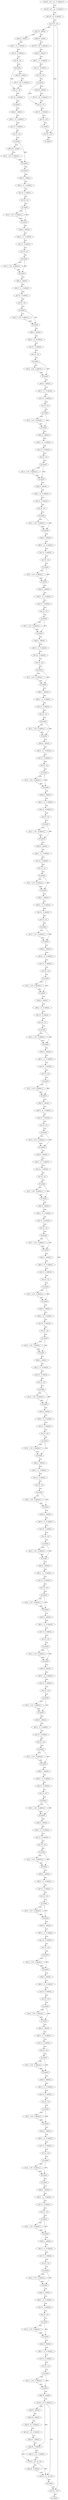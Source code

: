 digraph "func" {
"4216952" [label = "stp x20 , x19 , [ sp , #- address ]!" ]
"4216956" [label = "stp x29 , x30 , [ sp , # address ]" ]
"4216960" [label = "add x29 , sp , # address" ]
"4216964" [label = "mov w19 , w0" ]
"4216968" [label = "cbnz w0 , address" ]
"4218316" [label = "adrp x8 , symbol" ]
"4216972" [label = "adrp x1 , address" ]
"4218320" [label = "ldr x20 , [ x8 , # address ]" ]
"4218324" [label = "adrp x1 , address" ]
"4218328" [label = "add x1 , x1 , # address" ]
"4218332" [label = "mov w2 , # address" ]
"4218336" [label = "mov x0 , xzr" ]
"4218340" [label = "bl symbol" ]
"4218344" [label = "adrp x8 , address" ]
"4218348" [label = "ldr x3 , [ x8 , # address ]" ]
"4218352" [label = "mov x2 , x0" ]
"4218356" [label = "mov w1 , # address" ]
"4218360" [label = "mov x0 , x20" ]
"4218364" [label = "bl symbol" ]
"4218368" [label = "mov w0 , w19" ]
"4218372" [label = "bl symbol" ]
"4216976" [label = "add x1 , x1 , # address" ]
"4216980" [label = "mov w2 , # address" ]
"4216984" [label = "mov x0 , xzr" ]
"4216988" [label = "bl symbol" ]
"4216992" [label = "adrp x8 , address" ]
"4216996" [label = "ldr x2 , [ x8 , # address ]" ]
"4217000" [label = "mov x1 , x0" ]
"4217004" [label = "mov w0 , # address" ]
"4217008" [label = "bl symbol" ]
"4217012" [label = "adrp x1 , address" ]
"4217016" [label = "add x1 , x1 , # address" ]
"4217020" [label = "mov w2 , # address" ]
"4217024" [label = "mov x0 , xzr" ]
"4217028" [label = "bl symbol" ]
"4217032" [label = "adrp x20 , symbol" ]
"4217036" [label = "ldr x1 , [ x20 , # address ]" ]
"4217040" [label = "bl symbol" ]
"4217044" [label = "bl symbol" ]
"4217048" [label = "adrp x1 , address" ]
"4217052" [label = "add x1 , x1 , # address" ]
"4217056" [label = "mov w2 , # address" ]
"4217060" [label = "mov x0 , xzr" ]
"4217064" [label = "bl symbol" ]
"4217068" [label = "ldr x1 , [ x20 , # address ]" ]
"4217072" [label = "bl symbol" ]
"4217076" [label = "adrp x1 , address" ]
"4217080" [label = "add x1 , x1 , # address" ]
"4217084" [label = "mov w2 , # address" ]
"4217088" [label = "mov x0 , xzr" ]
"4217092" [label = "bl symbol" ]
"4217096" [label = "ldr x1 , [ x20 , # address ]" ]
"4217100" [label = "bl symbol" ]
"4217104" [label = "adrp x1 , address" ]
"4217108" [label = "add x1 , x1 , # address" ]
"4217112" [label = "mov w2 , # address" ]
"4217116" [label = "mov x0 , xzr" ]
"4217120" [label = "bl symbol" ]
"4217124" [label = "ldr x1 , [ x20 , # address ]" ]
"4217128" [label = "bl symbol" ]
"4217132" [label = "adrp x1 , address" ]
"4217136" [label = "add x1 , x1 , # address" ]
"4217140" [label = "mov w2 , # address" ]
"4217144" [label = "mov x0 , xzr" ]
"4217148" [label = "bl symbol" ]
"4217152" [label = "ldr x1 , [ x20 , # address ]" ]
"4217156" [label = "bl symbol" ]
"4217160" [label = "adrp x1 , address" ]
"4217164" [label = "add x1 , x1 , # address" ]
"4217168" [label = "mov w2 , # address" ]
"4217172" [label = "mov x0 , xzr" ]
"4217176" [label = "bl symbol" ]
"4217180" [label = "ldr x1 , [ x20 , # address ]" ]
"4217184" [label = "bl symbol" ]
"4217188" [label = "adrp x1 , address" ]
"4217192" [label = "add x1 , x1 , # address" ]
"4217196" [label = "mov w2 , # address" ]
"4217200" [label = "mov x0 , xzr" ]
"4217204" [label = "bl symbol" ]
"4217208" [label = "ldr x1 , [ x20 , # address ]" ]
"4217212" [label = "bl symbol" ]
"4217216" [label = "adrp x1 , address" ]
"4217220" [label = "add x1 , x1 , # address" ]
"4217224" [label = "mov w2 , # address" ]
"4217228" [label = "mov x0 , xzr" ]
"4217232" [label = "bl symbol" ]
"4217236" [label = "ldr x1 , [ x20 , # address ]" ]
"4217240" [label = "bl symbol" ]
"4217244" [label = "adrp x1 , address" ]
"4217248" [label = "add x1 , x1 , # address" ]
"4217252" [label = "mov w2 , # address" ]
"4217256" [label = "mov x0 , xzr" ]
"4217260" [label = "bl symbol" ]
"4217264" [label = "ldr x1 , [ x20 , # address ]" ]
"4217268" [label = "bl symbol" ]
"4217272" [label = "adrp x1 , address" ]
"4217276" [label = "add x1 , x1 , # address" ]
"4217280" [label = "mov w2 , # address" ]
"4217284" [label = "mov x0 , xzr" ]
"4217288" [label = "bl symbol" ]
"4217292" [label = "ldr x1 , [ x20 , # address ]" ]
"4217296" [label = "bl symbol" ]
"4217300" [label = "adrp x1 , address" ]
"4217304" [label = "add x1 , x1 , # address" ]
"4217308" [label = "mov w2 , # address" ]
"4217312" [label = "mov x0 , xzr" ]
"4217316" [label = "bl symbol" ]
"4217320" [label = "ldr x1 , [ x20 , # address ]" ]
"4217324" [label = "bl symbol" ]
"4217328" [label = "adrp x1 , address" ]
"4217332" [label = "add x1 , x1 , # address" ]
"4217336" [label = "mov w2 , # address" ]
"4217340" [label = "mov x0 , xzr" ]
"4217344" [label = "bl symbol" ]
"4217348" [label = "ldr x1 , [ x20 , # address ]" ]
"4217352" [label = "bl symbol" ]
"4217356" [label = "adrp x1 , address" ]
"4217360" [label = "add x1 , x1 , # address" ]
"4217364" [label = "mov w2 , # address" ]
"4217368" [label = "mov x0 , xzr" ]
"4217372" [label = "bl symbol" ]
"4217376" [label = "ldr x1 , [ x20 , # address ]" ]
"4217380" [label = "bl symbol" ]
"4217384" [label = "adrp x1 , address" ]
"4217388" [label = "add x1 , x1 , # address" ]
"4217392" [label = "mov w2 , # address" ]
"4217396" [label = "mov x0 , xzr" ]
"4217400" [label = "bl symbol" ]
"4217404" [label = "ldr x1 , [ x20 , # address ]" ]
"4217408" [label = "bl symbol" ]
"4217412" [label = "adrp x1 , address" ]
"4217416" [label = "add x1 , x1 , # address" ]
"4217420" [label = "mov w2 , # address" ]
"4217424" [label = "mov x0 , xzr" ]
"4217428" [label = "bl symbol" ]
"4217432" [label = "ldr x1 , [ x20 , # address ]" ]
"4217436" [label = "bl symbol" ]
"4217440" [label = "adrp x1 , address" ]
"4217444" [label = "add x1 , x1 , # address" ]
"4217448" [label = "mov w2 , # address" ]
"4217452" [label = "mov x0 , xzr" ]
"4217456" [label = "bl symbol" ]
"4217460" [label = "ldr x1 , [ x20 , # address ]" ]
"4217464" [label = "bl symbol" ]
"4217468" [label = "adrp x1 , address" ]
"4217472" [label = "add x1 , x1 , # address" ]
"4217476" [label = "mov w2 , # address" ]
"4217480" [label = "mov x0 , xzr" ]
"4217484" [label = "bl symbol" ]
"4217488" [label = "ldr x1 , [ x20 , # address ]" ]
"4217492" [label = "bl symbol" ]
"4217496" [label = "adrp x1 , address" ]
"4217500" [label = "add x1 , x1 , # address" ]
"4217504" [label = "mov w2 , # address" ]
"4217508" [label = "mov x0 , xzr" ]
"4217512" [label = "bl symbol" ]
"4217516" [label = "ldr x1 , [ x20 , # address ]" ]
"4217520" [label = "bl symbol" ]
"4217524" [label = "adrp x1 , address" ]
"4217528" [label = "add x1 , x1 , # address" ]
"4217532" [label = "mov w2 , # address" ]
"4217536" [label = "mov x0 , xzr" ]
"4217540" [label = "bl symbol" ]
"4217544" [label = "ldr x1 , [ x20 , # address ]" ]
"4217548" [label = "bl symbol" ]
"4217552" [label = "adrp x1 , address" ]
"4217556" [label = "add x1 , x1 , # address" ]
"4217560" [label = "mov w2 , # address" ]
"4217564" [label = "mov x0 , xzr" ]
"4217568" [label = "bl symbol" ]
"4217572" [label = "ldr x1 , [ x20 , # address ]" ]
"4217576" [label = "bl symbol" ]
"4217580" [label = "adrp x1 , address" ]
"4217584" [label = "add x1 , x1 , # address" ]
"4217588" [label = "mov w2 , # address" ]
"4217592" [label = "mov x0 , xzr" ]
"4217596" [label = "bl symbol" ]
"4217600" [label = "ldr x1 , [ x20 , # address ]" ]
"4217604" [label = "bl symbol" ]
"4217608" [label = "adrp x1 , address" ]
"4217612" [label = "add x1 , x1 , # address" ]
"4217616" [label = "mov w2 , # address" ]
"4217620" [label = "mov x0 , xzr" ]
"4217624" [label = "bl symbol" ]
"4217628" [label = "ldr x1 , [ x20 , # address ]" ]
"4217632" [label = "bl symbol" ]
"4217636" [label = "adrp x1 , address" ]
"4217640" [label = "add x1 , x1 , # address" ]
"4217644" [label = "mov w2 , # address" ]
"4217648" [label = "mov x0 , xzr" ]
"4217652" [label = "bl symbol" ]
"4217656" [label = "ldr x1 , [ x20 , # address ]" ]
"4217660" [label = "bl symbol" ]
"4217664" [label = "adrp x1 , address" ]
"4217668" [label = "add x1 , x1 , # address" ]
"4217672" [label = "mov w2 , # address" ]
"4217676" [label = "mov x0 , xzr" ]
"4217680" [label = "bl symbol" ]
"4217684" [label = "ldr x1 , [ x20 , # address ]" ]
"4217688" [label = "bl symbol" ]
"4217692" [label = "adrp x1 , address" ]
"4217696" [label = "add x1 , x1 , # address" ]
"4217700" [label = "mov w2 , # address" ]
"4217704" [label = "mov x0 , xzr" ]
"4217708" [label = "bl symbol" ]
"4217712" [label = "ldr x1 , [ x20 , # address ]" ]
"4217716" [label = "bl symbol" ]
"4217720" [label = "adrp x1 , address" ]
"4217724" [label = "add x1 , x1 , # address" ]
"4217728" [label = "mov w2 , # address" ]
"4217732" [label = "mov x0 , xzr" ]
"4217736" [label = "bl symbol" ]
"4217740" [label = "ldr x1 , [ x20 , # address ]" ]
"4217744" [label = "bl symbol" ]
"4217748" [label = "adrp x1 , address" ]
"4217752" [label = "add x1 , x1 , # address" ]
"4217756" [label = "mov w2 , # address" ]
"4217760" [label = "mov x0 , xzr" ]
"4217764" [label = "bl symbol" ]
"4217768" [label = "ldr x1 , [ x20 , # address ]" ]
"4217772" [label = "bl symbol" ]
"4217776" [label = "adrp x1 , address" ]
"4217780" [label = "add x1 , x1 , # address" ]
"4217784" [label = "mov w2 , # address" ]
"4217788" [label = "mov x0 , xzr" ]
"4217792" [label = "bl symbol" ]
"4217796" [label = "ldr x1 , [ x20 , # address ]" ]
"4217800" [label = "bl symbol" ]
"4217804" [label = "adrp x1 , address" ]
"4217808" [label = "add x1 , x1 , # address" ]
"4217812" [label = "mov w2 , # address" ]
"4217816" [label = "mov x0 , xzr" ]
"4217820" [label = "bl symbol" ]
"4217824" [label = "ldr x1 , [ x20 , # address ]" ]
"4217828" [label = "bl symbol" ]
"4217832" [label = "adrp x1 , address" ]
"4217836" [label = "add x1 , x1 , # address" ]
"4217840" [label = "mov w2 , # address" ]
"4217844" [label = "mov x0 , xzr" ]
"4217848" [label = "bl symbol" ]
"4217852" [label = "ldr x1 , [ x20 , # address ]" ]
"4217856" [label = "bl symbol" ]
"4217860" [label = "adrp x1 , address" ]
"4217864" [label = "add x1 , x1 , # address" ]
"4217868" [label = "mov w2 , # address" ]
"4217872" [label = "mov x0 , xzr" ]
"4217876" [label = "bl symbol" ]
"4217880" [label = "ldr x1 , [ x20 , # address ]" ]
"4217884" [label = "bl symbol" ]
"4217888" [label = "adrp x1 , address" ]
"4217892" [label = "add x1 , x1 , # address" ]
"4217896" [label = "mov w2 , # address" ]
"4217900" [label = "mov x0 , xzr" ]
"4217904" [label = "bl symbol" ]
"4217908" [label = "ldr x1 , [ x20 , # address ]" ]
"4217912" [label = "bl symbol" ]
"4217916" [label = "adrp x1 , address" ]
"4217920" [label = "add x1 , x1 , # address" ]
"4217924" [label = "mov w2 , # address" ]
"4217928" [label = "mov x0 , xzr" ]
"4217932" [label = "bl symbol" ]
"4217936" [label = "ldr x1 , [ x20 , # address ]" ]
"4217940" [label = "bl symbol" ]
"4217944" [label = "adrp x1 , address" ]
"4217948" [label = "add x1 , x1 , # address" ]
"4217952" [label = "mov w2 , # address" ]
"4217956" [label = "mov x0 , xzr" ]
"4217960" [label = "bl symbol" ]
"4217964" [label = "ldr x1 , [ x20 , # address ]" ]
"4217968" [label = "bl symbol" ]
"4217972" [label = "adrp x1 , address" ]
"4217976" [label = "add x1 , x1 , # address" ]
"4217980" [label = "mov w2 , # address" ]
"4217984" [label = "mov x0 , xzr" ]
"4217988" [label = "bl symbol" ]
"4217992" [label = "ldr x1 , [ x20 , # address ]" ]
"4217996" [label = "bl symbol" ]
"4218000" [label = "adrp x1 , address" ]
"4218004" [label = "add x1 , x1 , # address" ]
"4218008" [label = "mov w2 , # address" ]
"4218012" [label = "mov x0 , xzr" ]
"4218016" [label = "bl symbol" ]
"4218020" [label = "ldr x1 , [ x20 , # address ]" ]
"4218024" [label = "bl symbol" ]
"4218028" [label = "adrp x1 , address" ]
"4218032" [label = "add x1 , x1 , # address" ]
"4218036" [label = "mov w2 , # address" ]
"4218040" [label = "mov x0 , xzr" ]
"4218044" [label = "bl symbol" ]
"4218048" [label = "ldr x1 , [ x20 , # address ]" ]
"4218052" [label = "bl symbol" ]
"4218056" [label = "adrp x1 , address" ]
"4218060" [label = "add x1 , x1 , # address" ]
"4218064" [label = "mov w2 , # address" ]
"4218068" [label = "mov x0 , xzr" ]
"4218072" [label = "bl symbol" ]
"4218076" [label = "ldr x1 , [ x20 , # address ]" ]
"4218080" [label = "bl symbol" ]
"4218084" [label = "adrp x1 , address" ]
"4218088" [label = "add x1 , x1 , # address" ]
"4218092" [label = "mov w2 , # address" ]
"4218096" [label = "mov x0 , xzr" ]
"4218100" [label = "bl symbol" ]
"4218104" [label = "ldr x1 , [ x20 , # address ]" ]
"4218108" [label = "bl symbol" ]
"4218112" [label = "adrp x1 , address" ]
"4218116" [label = "add x1 , x1 , # address" ]
"4218120" [label = "mov w2 , # address" ]
"4218124" [label = "mov x0 , xzr" ]
"4218128" [label = "bl symbol" ]
"4218132" [label = "ldr x1 , [ x20 , # address ]" ]
"4218136" [label = "bl symbol" ]
"4218140" [label = "bl symbol" ]
"4218144" [label = "adrp x1 , address" ]
"4218148" [label = "add x1 , x1 , # address" ]
"4218152" [label = "mov w2 , # address" ]
"4218156" [label = "mov x0 , xzr" ]
"4218160" [label = "bl symbol" ]
"4218164" [label = "ldr x1 , [ x20 , # address ]" ]
"4218168" [label = "bl symbol" ]
"4218172" [label = "adrp x1 , address" ]
"4218176" [label = "add x1 , x1 , # address" ]
"4218180" [label = "mov w2 , # address" ]
"4218184" [label = "mov x0 , xzr" ]
"4218188" [label = "bl symbol" ]
"4218192" [label = "ldr x1 , [ x20 , # address ]" ]
"4218196" [label = "bl symbol" ]
"4218200" [label = "adrp x1 , address" ]
"4218204" [label = "add x1 , x1 , # address" ]
"4218208" [label = "mov w2 , # address" ]
"4218212" [label = "mov x0 , xzr" ]
"4218216" [label = "bl symbol" ]
"4218220" [label = "ldr x1 , [ x20 , # address ]" ]
"4218224" [label = "bl symbol" ]
"4218228" [label = "adrp x1 , address" ]
"4218232" [label = "add x1 , x1 , # address" ]
"4218236" [label = "mov w2 , # address" ]
"4218240" [label = "mov x0 , xzr" ]
"4218244" [label = "bl symbol" ]
"4218248" [label = "ldr x1 , [ x20 , # address ]" ]
"4218252" [label = "bl symbol" ]
"4218256" [label = "adrp x8 , symbol" ]
"4218260" [label = "ldr w8 , [ x8 , # address ]" ]
"4218264" [label = "adrp x9 , address" ]
"4218268" [label = "adrp x10 , address" ]
"4218272" [label = "add x9 , x9 , # address" ]
"4218276" [label = "add x10 , x10 , # address" ]
"4218280" [label = "adrp x11 , address" ]
"4218284" [label = "cmp w8 , # address" ]
"4218288" [label = "add x11 , x11 , # address" ]
"4218292" [label = "csel x9 , x10 , x9 , eq" ]
"4218296" [label = "cmp w8 , # address" ]
"4218300" [label = "csel x0 , x11 , x9 , eq" ]
"4218304" [label = "bl symbol" ]
"4218308" [label = "mov w0 , w19" ]
"4218312" [label = "bl symbol" ]
"4216952" -> "4216956" [ label = "CFG" ]
"4216956" -> "4216960" [ label = "CFG" ]
"4216960" -> "4216964" [ label = "CFG" ]
"4216964" -> "4216968" [ label = "CFG" ]
"4216964" -> "4218368" [ label = "DFG" ]
"4216964" -> "4218308" [ label = "DFG" ]
"4216968" -> "4218316" [ label = "CFG" ]
"4216968" -> "4216972" [ label = "CFG" ]
"4218316" -> "4218320" [ label = "CFG" ]
"4216972" -> "4216976" [ label = "CFG" ]
"4218320" -> "4218324" [ label = "CFG" ]
"4218324" -> "4218328" [ label = "CFG" ]
"4218328" -> "4218332" [ label = "CFG" ]
"4218332" -> "4218336" [ label = "CFG" ]
"4218336" -> "4218340" [ label = "CFG" ]
"4218340" -> "4218344" [ label = "CFG" ]
"4218340" -> "4218352" [ label = "DFG" ]
"4218344" -> "4218348" [ label = "CFG" ]
"4218348" -> "4218352" [ label = "CFG" ]
"4218352" -> "4218356" [ label = "CFG" ]
"4218356" -> "4218360" [ label = "CFG" ]
"4218360" -> "4218364" [ label = "CFG" ]
"4218364" -> "4218368" [ label = "CFG" ]
"4218368" -> "4218372" [ label = "DFG" ]
"4216976" -> "4216980" [ label = "CFG" ]
"4216980" -> "4216984" [ label = "CFG" ]
"4216984" -> "4216988" [ label = "CFG" ]
"4216988" -> "4216992" [ label = "CFG" ]
"4216988" -> "4217000" [ label = "DFG" ]
"4216992" -> "4216996" [ label = "CFG" ]
"4216996" -> "4217000" [ label = "CFG" ]
"4217000" -> "4217004" [ label = "CFG" ]
"4217004" -> "4217008" [ label = "CFG" ]
"4217008" -> "4217012" [ label = "CFG" ]
"4217012" -> "4217016" [ label = "CFG" ]
"4217016" -> "4217020" [ label = "CFG" ]
"4217020" -> "4217024" [ label = "CFG" ]
"4217024" -> "4217028" [ label = "CFG" ]
"4217028" -> "4217032" [ label = "CFG" ]
"4217028" -> "4217040" [ label = "DFG" ]
"4217032" -> "4217036" [ label = "CFG" ]
"4217036" -> "4217040" [ label = "DFG" ]
"4217040" -> "4217044" [ label = "CFG" ]
"4217044" -> "4217048" [ label = "CFG" ]
"4217048" -> "4217052" [ label = "CFG" ]
"4217052" -> "4217056" [ label = "CFG" ]
"4217056" -> "4217060" [ label = "CFG" ]
"4217060" -> "4217064" [ label = "CFG" ]
"4217064" -> "4217068" [ label = "CFG" ]
"4217064" -> "4217072" [ label = "DFG" ]
"4217068" -> "4217072" [ label = "DFG" ]
"4217072" -> "4217076" [ label = "CFG" ]
"4217076" -> "4217080" [ label = "CFG" ]
"4217080" -> "4217084" [ label = "CFG" ]
"4217084" -> "4217088" [ label = "CFG" ]
"4217088" -> "4217092" [ label = "CFG" ]
"4217092" -> "4217096" [ label = "CFG" ]
"4217092" -> "4217100" [ label = "DFG" ]
"4217096" -> "4217100" [ label = "DFG" ]
"4217100" -> "4217104" [ label = "CFG" ]
"4217104" -> "4217108" [ label = "CFG" ]
"4217108" -> "4217112" [ label = "CFG" ]
"4217112" -> "4217116" [ label = "CFG" ]
"4217116" -> "4217120" [ label = "CFG" ]
"4217120" -> "4217124" [ label = "CFG" ]
"4217120" -> "4217128" [ label = "DFG" ]
"4217124" -> "4217128" [ label = "DFG" ]
"4217128" -> "4217132" [ label = "CFG" ]
"4217132" -> "4217136" [ label = "CFG" ]
"4217136" -> "4217140" [ label = "CFG" ]
"4217140" -> "4217144" [ label = "CFG" ]
"4217144" -> "4217148" [ label = "CFG" ]
"4217148" -> "4217152" [ label = "CFG" ]
"4217148" -> "4217156" [ label = "DFG" ]
"4217152" -> "4217156" [ label = "DFG" ]
"4217156" -> "4217160" [ label = "CFG" ]
"4217160" -> "4217164" [ label = "CFG" ]
"4217164" -> "4217168" [ label = "CFG" ]
"4217168" -> "4217172" [ label = "CFG" ]
"4217172" -> "4217176" [ label = "CFG" ]
"4217176" -> "4217180" [ label = "CFG" ]
"4217176" -> "4217184" [ label = "DFG" ]
"4217180" -> "4217184" [ label = "DFG" ]
"4217184" -> "4217188" [ label = "CFG" ]
"4217188" -> "4217192" [ label = "CFG" ]
"4217192" -> "4217196" [ label = "CFG" ]
"4217196" -> "4217200" [ label = "CFG" ]
"4217200" -> "4217204" [ label = "CFG" ]
"4217204" -> "4217208" [ label = "CFG" ]
"4217204" -> "4217212" [ label = "DFG" ]
"4217208" -> "4217212" [ label = "DFG" ]
"4217212" -> "4217216" [ label = "CFG" ]
"4217216" -> "4217220" [ label = "CFG" ]
"4217220" -> "4217224" [ label = "CFG" ]
"4217224" -> "4217228" [ label = "CFG" ]
"4217228" -> "4217232" [ label = "CFG" ]
"4217232" -> "4217236" [ label = "CFG" ]
"4217232" -> "4217240" [ label = "DFG" ]
"4217236" -> "4217240" [ label = "DFG" ]
"4217240" -> "4217244" [ label = "CFG" ]
"4217244" -> "4217248" [ label = "CFG" ]
"4217248" -> "4217252" [ label = "CFG" ]
"4217252" -> "4217256" [ label = "CFG" ]
"4217256" -> "4217260" [ label = "CFG" ]
"4217260" -> "4217264" [ label = "CFG" ]
"4217260" -> "4217268" [ label = "DFG" ]
"4217264" -> "4217268" [ label = "DFG" ]
"4217268" -> "4217272" [ label = "CFG" ]
"4217272" -> "4217276" [ label = "CFG" ]
"4217276" -> "4217280" [ label = "CFG" ]
"4217280" -> "4217284" [ label = "CFG" ]
"4217284" -> "4217288" [ label = "CFG" ]
"4217288" -> "4217292" [ label = "CFG" ]
"4217288" -> "4217296" [ label = "DFG" ]
"4217292" -> "4217296" [ label = "DFG" ]
"4217296" -> "4217300" [ label = "CFG" ]
"4217300" -> "4217304" [ label = "CFG" ]
"4217304" -> "4217308" [ label = "CFG" ]
"4217308" -> "4217312" [ label = "CFG" ]
"4217312" -> "4217316" [ label = "CFG" ]
"4217316" -> "4217320" [ label = "CFG" ]
"4217316" -> "4217324" [ label = "DFG" ]
"4217320" -> "4217324" [ label = "DFG" ]
"4217324" -> "4217328" [ label = "CFG" ]
"4217328" -> "4217332" [ label = "CFG" ]
"4217332" -> "4217336" [ label = "CFG" ]
"4217336" -> "4217340" [ label = "CFG" ]
"4217340" -> "4217344" [ label = "CFG" ]
"4217344" -> "4217348" [ label = "CFG" ]
"4217344" -> "4217352" [ label = "DFG" ]
"4217348" -> "4217352" [ label = "DFG" ]
"4217352" -> "4217356" [ label = "CFG" ]
"4217356" -> "4217360" [ label = "CFG" ]
"4217360" -> "4217364" [ label = "CFG" ]
"4217364" -> "4217368" [ label = "CFG" ]
"4217368" -> "4217372" [ label = "CFG" ]
"4217372" -> "4217376" [ label = "CFG" ]
"4217372" -> "4217380" [ label = "DFG" ]
"4217376" -> "4217380" [ label = "DFG" ]
"4217380" -> "4217384" [ label = "CFG" ]
"4217384" -> "4217388" [ label = "CFG" ]
"4217388" -> "4217392" [ label = "CFG" ]
"4217392" -> "4217396" [ label = "CFG" ]
"4217396" -> "4217400" [ label = "CFG" ]
"4217400" -> "4217404" [ label = "CFG" ]
"4217400" -> "4217408" [ label = "DFG" ]
"4217404" -> "4217408" [ label = "DFG" ]
"4217408" -> "4217412" [ label = "CFG" ]
"4217412" -> "4217416" [ label = "CFG" ]
"4217416" -> "4217420" [ label = "CFG" ]
"4217420" -> "4217424" [ label = "CFG" ]
"4217424" -> "4217428" [ label = "CFG" ]
"4217428" -> "4217432" [ label = "CFG" ]
"4217428" -> "4217436" [ label = "DFG" ]
"4217432" -> "4217436" [ label = "DFG" ]
"4217436" -> "4217440" [ label = "CFG" ]
"4217440" -> "4217444" [ label = "CFG" ]
"4217444" -> "4217448" [ label = "CFG" ]
"4217448" -> "4217452" [ label = "CFG" ]
"4217452" -> "4217456" [ label = "CFG" ]
"4217456" -> "4217460" [ label = "CFG" ]
"4217456" -> "4217464" [ label = "DFG" ]
"4217460" -> "4217464" [ label = "DFG" ]
"4217464" -> "4217468" [ label = "CFG" ]
"4217468" -> "4217472" [ label = "CFG" ]
"4217472" -> "4217476" [ label = "CFG" ]
"4217476" -> "4217480" [ label = "CFG" ]
"4217480" -> "4217484" [ label = "CFG" ]
"4217484" -> "4217488" [ label = "CFG" ]
"4217484" -> "4217492" [ label = "DFG" ]
"4217488" -> "4217492" [ label = "DFG" ]
"4217492" -> "4217496" [ label = "CFG" ]
"4217496" -> "4217500" [ label = "CFG" ]
"4217500" -> "4217504" [ label = "CFG" ]
"4217504" -> "4217508" [ label = "CFG" ]
"4217508" -> "4217512" [ label = "CFG" ]
"4217512" -> "4217516" [ label = "CFG" ]
"4217512" -> "4217520" [ label = "DFG" ]
"4217516" -> "4217520" [ label = "DFG" ]
"4217520" -> "4217524" [ label = "CFG" ]
"4217524" -> "4217528" [ label = "CFG" ]
"4217528" -> "4217532" [ label = "CFG" ]
"4217532" -> "4217536" [ label = "CFG" ]
"4217536" -> "4217540" [ label = "CFG" ]
"4217540" -> "4217544" [ label = "CFG" ]
"4217540" -> "4217548" [ label = "DFG" ]
"4217544" -> "4217548" [ label = "DFG" ]
"4217548" -> "4217552" [ label = "CFG" ]
"4217552" -> "4217556" [ label = "CFG" ]
"4217556" -> "4217560" [ label = "CFG" ]
"4217560" -> "4217564" [ label = "CFG" ]
"4217564" -> "4217568" [ label = "CFG" ]
"4217568" -> "4217572" [ label = "CFG" ]
"4217568" -> "4217576" [ label = "DFG" ]
"4217572" -> "4217576" [ label = "DFG" ]
"4217576" -> "4217580" [ label = "CFG" ]
"4217580" -> "4217584" [ label = "CFG" ]
"4217584" -> "4217588" [ label = "CFG" ]
"4217588" -> "4217592" [ label = "CFG" ]
"4217592" -> "4217596" [ label = "CFG" ]
"4217596" -> "4217600" [ label = "CFG" ]
"4217596" -> "4217604" [ label = "DFG" ]
"4217600" -> "4217604" [ label = "DFG" ]
"4217604" -> "4217608" [ label = "CFG" ]
"4217608" -> "4217612" [ label = "CFG" ]
"4217612" -> "4217616" [ label = "CFG" ]
"4217616" -> "4217620" [ label = "CFG" ]
"4217620" -> "4217624" [ label = "CFG" ]
"4217624" -> "4217628" [ label = "CFG" ]
"4217624" -> "4217632" [ label = "DFG" ]
"4217628" -> "4217632" [ label = "DFG" ]
"4217632" -> "4217636" [ label = "CFG" ]
"4217636" -> "4217640" [ label = "CFG" ]
"4217640" -> "4217644" [ label = "CFG" ]
"4217644" -> "4217648" [ label = "CFG" ]
"4217648" -> "4217652" [ label = "CFG" ]
"4217652" -> "4217656" [ label = "CFG" ]
"4217652" -> "4217660" [ label = "DFG" ]
"4217656" -> "4217660" [ label = "DFG" ]
"4217660" -> "4217664" [ label = "CFG" ]
"4217664" -> "4217668" [ label = "CFG" ]
"4217668" -> "4217672" [ label = "CFG" ]
"4217672" -> "4217676" [ label = "CFG" ]
"4217676" -> "4217680" [ label = "CFG" ]
"4217680" -> "4217684" [ label = "CFG" ]
"4217680" -> "4217688" [ label = "DFG" ]
"4217684" -> "4217688" [ label = "DFG" ]
"4217688" -> "4217692" [ label = "CFG" ]
"4217692" -> "4217696" [ label = "CFG" ]
"4217696" -> "4217700" [ label = "CFG" ]
"4217700" -> "4217704" [ label = "CFG" ]
"4217704" -> "4217708" [ label = "CFG" ]
"4217708" -> "4217712" [ label = "CFG" ]
"4217708" -> "4217716" [ label = "DFG" ]
"4217712" -> "4217716" [ label = "DFG" ]
"4217716" -> "4217720" [ label = "CFG" ]
"4217720" -> "4217724" [ label = "CFG" ]
"4217724" -> "4217728" [ label = "CFG" ]
"4217728" -> "4217732" [ label = "CFG" ]
"4217732" -> "4217736" [ label = "CFG" ]
"4217736" -> "4217740" [ label = "CFG" ]
"4217736" -> "4217744" [ label = "DFG" ]
"4217740" -> "4217744" [ label = "DFG" ]
"4217744" -> "4217748" [ label = "CFG" ]
"4217748" -> "4217752" [ label = "CFG" ]
"4217752" -> "4217756" [ label = "CFG" ]
"4217756" -> "4217760" [ label = "CFG" ]
"4217760" -> "4217764" [ label = "CFG" ]
"4217764" -> "4217768" [ label = "CFG" ]
"4217764" -> "4217772" [ label = "DFG" ]
"4217768" -> "4217772" [ label = "DFG" ]
"4217772" -> "4217776" [ label = "CFG" ]
"4217776" -> "4217780" [ label = "CFG" ]
"4217780" -> "4217784" [ label = "CFG" ]
"4217784" -> "4217788" [ label = "CFG" ]
"4217788" -> "4217792" [ label = "CFG" ]
"4217792" -> "4217796" [ label = "CFG" ]
"4217792" -> "4217800" [ label = "DFG" ]
"4217796" -> "4217800" [ label = "DFG" ]
"4217800" -> "4217804" [ label = "CFG" ]
"4217804" -> "4217808" [ label = "CFG" ]
"4217808" -> "4217812" [ label = "CFG" ]
"4217812" -> "4217816" [ label = "CFG" ]
"4217816" -> "4217820" [ label = "CFG" ]
"4217820" -> "4217824" [ label = "CFG" ]
"4217820" -> "4217828" [ label = "DFG" ]
"4217824" -> "4217828" [ label = "DFG" ]
"4217828" -> "4217832" [ label = "CFG" ]
"4217832" -> "4217836" [ label = "CFG" ]
"4217836" -> "4217840" [ label = "CFG" ]
"4217840" -> "4217844" [ label = "CFG" ]
"4217844" -> "4217848" [ label = "CFG" ]
"4217848" -> "4217852" [ label = "CFG" ]
"4217848" -> "4217856" [ label = "DFG" ]
"4217852" -> "4217856" [ label = "DFG" ]
"4217856" -> "4217860" [ label = "CFG" ]
"4217860" -> "4217864" [ label = "CFG" ]
"4217864" -> "4217868" [ label = "CFG" ]
"4217868" -> "4217872" [ label = "CFG" ]
"4217872" -> "4217876" [ label = "CFG" ]
"4217876" -> "4217880" [ label = "CFG" ]
"4217876" -> "4217884" [ label = "DFG" ]
"4217880" -> "4217884" [ label = "DFG" ]
"4217884" -> "4217888" [ label = "CFG" ]
"4217888" -> "4217892" [ label = "CFG" ]
"4217892" -> "4217896" [ label = "CFG" ]
"4217896" -> "4217900" [ label = "CFG" ]
"4217900" -> "4217904" [ label = "CFG" ]
"4217904" -> "4217908" [ label = "CFG" ]
"4217904" -> "4217912" [ label = "DFG" ]
"4217908" -> "4217912" [ label = "DFG" ]
"4217912" -> "4217916" [ label = "CFG" ]
"4217916" -> "4217920" [ label = "CFG" ]
"4217920" -> "4217924" [ label = "CFG" ]
"4217924" -> "4217928" [ label = "CFG" ]
"4217928" -> "4217932" [ label = "CFG" ]
"4217932" -> "4217936" [ label = "CFG" ]
"4217932" -> "4217940" [ label = "DFG" ]
"4217936" -> "4217940" [ label = "DFG" ]
"4217940" -> "4217944" [ label = "CFG" ]
"4217944" -> "4217948" [ label = "CFG" ]
"4217948" -> "4217952" [ label = "CFG" ]
"4217952" -> "4217956" [ label = "CFG" ]
"4217956" -> "4217960" [ label = "CFG" ]
"4217960" -> "4217964" [ label = "CFG" ]
"4217960" -> "4217968" [ label = "DFG" ]
"4217964" -> "4217968" [ label = "DFG" ]
"4217968" -> "4217972" [ label = "CFG" ]
"4217972" -> "4217976" [ label = "CFG" ]
"4217976" -> "4217980" [ label = "CFG" ]
"4217980" -> "4217984" [ label = "CFG" ]
"4217984" -> "4217988" [ label = "CFG" ]
"4217988" -> "4217992" [ label = "CFG" ]
"4217988" -> "4217996" [ label = "DFG" ]
"4217992" -> "4217996" [ label = "DFG" ]
"4217996" -> "4218000" [ label = "CFG" ]
"4218000" -> "4218004" [ label = "CFG" ]
"4218004" -> "4218008" [ label = "CFG" ]
"4218008" -> "4218012" [ label = "CFG" ]
"4218012" -> "4218016" [ label = "CFG" ]
"4218016" -> "4218020" [ label = "CFG" ]
"4218016" -> "4218024" [ label = "DFG" ]
"4218020" -> "4218024" [ label = "DFG" ]
"4218024" -> "4218028" [ label = "CFG" ]
"4218028" -> "4218032" [ label = "CFG" ]
"4218032" -> "4218036" [ label = "CFG" ]
"4218036" -> "4218040" [ label = "CFG" ]
"4218040" -> "4218044" [ label = "CFG" ]
"4218044" -> "4218048" [ label = "CFG" ]
"4218044" -> "4218052" [ label = "DFG" ]
"4218048" -> "4218052" [ label = "DFG" ]
"4218052" -> "4218056" [ label = "CFG" ]
"4218056" -> "4218060" [ label = "CFG" ]
"4218060" -> "4218064" [ label = "CFG" ]
"4218064" -> "4218068" [ label = "CFG" ]
"4218068" -> "4218072" [ label = "CFG" ]
"4218072" -> "4218076" [ label = "CFG" ]
"4218072" -> "4218080" [ label = "DFG" ]
"4218076" -> "4218080" [ label = "DFG" ]
"4218080" -> "4218084" [ label = "CFG" ]
"4218084" -> "4218088" [ label = "CFG" ]
"4218088" -> "4218092" [ label = "CFG" ]
"4218092" -> "4218096" [ label = "CFG" ]
"4218096" -> "4218100" [ label = "CFG" ]
"4218100" -> "4218104" [ label = "CFG" ]
"4218100" -> "4218108" [ label = "DFG" ]
"4218104" -> "4218108" [ label = "DFG" ]
"4218108" -> "4218112" [ label = "CFG" ]
"4218112" -> "4218116" [ label = "CFG" ]
"4218116" -> "4218120" [ label = "CFG" ]
"4218120" -> "4218124" [ label = "CFG" ]
"4218124" -> "4218128" [ label = "CFG" ]
"4218128" -> "4218132" [ label = "CFG" ]
"4218128" -> "4218136" [ label = "DFG" ]
"4218132" -> "4218136" [ label = "DFG" ]
"4218136" -> "4218140" [ label = "CFG" ]
"4218140" -> "4218144" [ label = "CFG" ]
"4218144" -> "4218148" [ label = "CFG" ]
"4218148" -> "4218152" [ label = "CFG" ]
"4218152" -> "4218156" [ label = "CFG" ]
"4218156" -> "4218160" [ label = "CFG" ]
"4218160" -> "4218164" [ label = "CFG" ]
"4218160" -> "4218168" [ label = "DFG" ]
"4218164" -> "4218168" [ label = "DFG" ]
"4218168" -> "4218172" [ label = "CFG" ]
"4218172" -> "4218176" [ label = "CFG" ]
"4218176" -> "4218180" [ label = "CFG" ]
"4218180" -> "4218184" [ label = "CFG" ]
"4218184" -> "4218188" [ label = "CFG" ]
"4218188" -> "4218192" [ label = "CFG" ]
"4218188" -> "4218196" [ label = "DFG" ]
"4218192" -> "4218196" [ label = "DFG" ]
"4218196" -> "4218200" [ label = "CFG" ]
"4218200" -> "4218204" [ label = "CFG" ]
"4218204" -> "4218208" [ label = "CFG" ]
"4218208" -> "4218212" [ label = "CFG" ]
"4218212" -> "4218216" [ label = "CFG" ]
"4218216" -> "4218220" [ label = "CFG" ]
"4218216" -> "4218224" [ label = "DFG" ]
"4218220" -> "4218224" [ label = "DFG" ]
"4218224" -> "4218228" [ label = "CFG" ]
"4218228" -> "4218232" [ label = "CFG" ]
"4218232" -> "4218236" [ label = "CFG" ]
"4218236" -> "4218240" [ label = "CFG" ]
"4218240" -> "4218244" [ label = "CFG" ]
"4218244" -> "4218248" [ label = "CFG" ]
"4218244" -> "4218252" [ label = "DFG" ]
"4218248" -> "4218252" [ label = "DFG" ]
"4218252" -> "4218256" [ label = "CFG" ]
"4218256" -> "4218260" [ label = "CFG" ]
"4218260" -> "4218264" [ label = "CFG" ]
"4218260" -> "4218284" [ label = "DFG" ]
"4218260" -> "4218300" [ label = "DFG" ]
"4218264" -> "4218268" [ label = "CFG" ]
"4218268" -> "4218272" [ label = "CFG" ]
"4218272" -> "4218276" [ label = "CFG" ]
"4218276" -> "4218280" [ label = "CFG" ]
"4218280" -> "4218284" [ label = "CFG" ]
"4218284" -> "4218288" [ label = "CFG" ]
"4218284" -> "4218292" [ label = "DFG" ]
"4218288" -> "4218292" [ label = "CFG" ]
"4218292" -> "4218296" [ label = "CFG" ]
"4218292" -> "4218300" [ label = "DFG" ]
"4218296" -> "4218300" [ label = "CFG" ]
"4218300" -> "4218304" [ label = "DFG" ]
"4218304" -> "4218308" [ label = "CFG" ]
"4218308" -> "4218312" [ label = "DFG" ]
}
